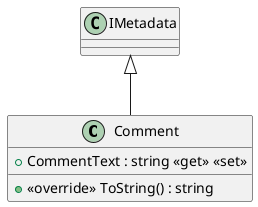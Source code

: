 @startuml
class Comment {
    + CommentText : string <<get>> <<set>>
    + <<override>> ToString() : string
}
IMetadata <|-- Comment
@enduml
